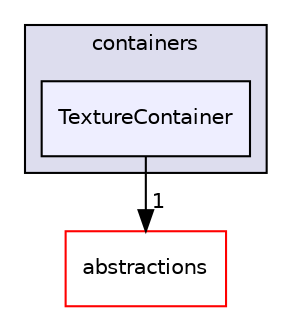 digraph "containers/TextureContainer" {
  compound=true
  node [ fontsize="10", fontname="Helvetica"];
  edge [ labelfontsize="10", labelfontname="Helvetica"];
  subgraph clusterdir_5aa2c741d78642de87e50b40b6f339a9 {
    graph [ bgcolor="#ddddee", pencolor="black", label="containers" fontname="Helvetica", fontsize="10", URL="dir_5aa2c741d78642de87e50b40b6f339a9.html"]
  dir_852b750e933ebce4428dce3665fa4cb3 [shape=box, label="TextureContainer", style="filled", fillcolor="#eeeeff", pencolor="black", URL="dir_852b750e933ebce4428dce3665fa4cb3.html"];
  }
  dir_898d9f057ab0c3f0aea2afe60f29a516 [shape=box label="abstractions" fillcolor="white" style="filled" color="red" URL="dir_898d9f057ab0c3f0aea2afe60f29a516.html"];
  dir_852b750e933ebce4428dce3665fa4cb3->dir_898d9f057ab0c3f0aea2afe60f29a516 [headlabel="1", labeldistance=1.5 headhref="dir_000016_000000.html"];
}
